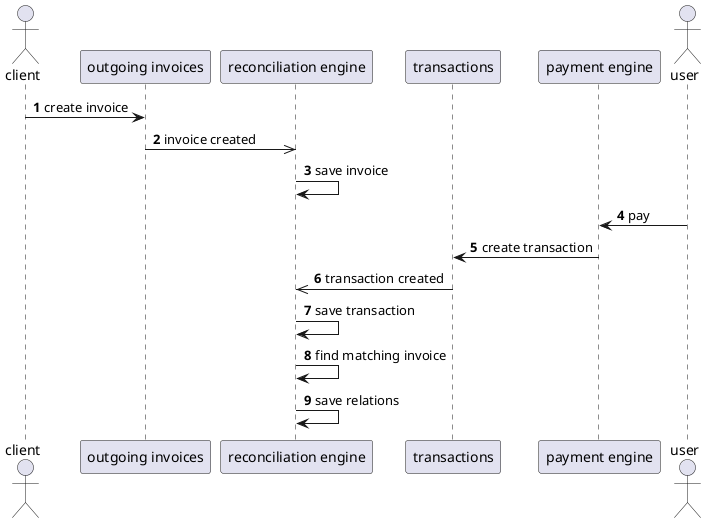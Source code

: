 @startuml

autonumber

actor client
participant "outgoing invoices" as oi
participant "reconciliation engine" as re
participant "transactions" as t
participant "payment engine" as pe
actor user

client -> oi : create invoice
oi ->> re : invoice created
re -> re : save invoice
user -> pe : pay
pe -> t : create transaction
t ->> re : transaction created
re -> re : save transaction
re -> re : find matching invoice
re -> re : save relations

@enduml
